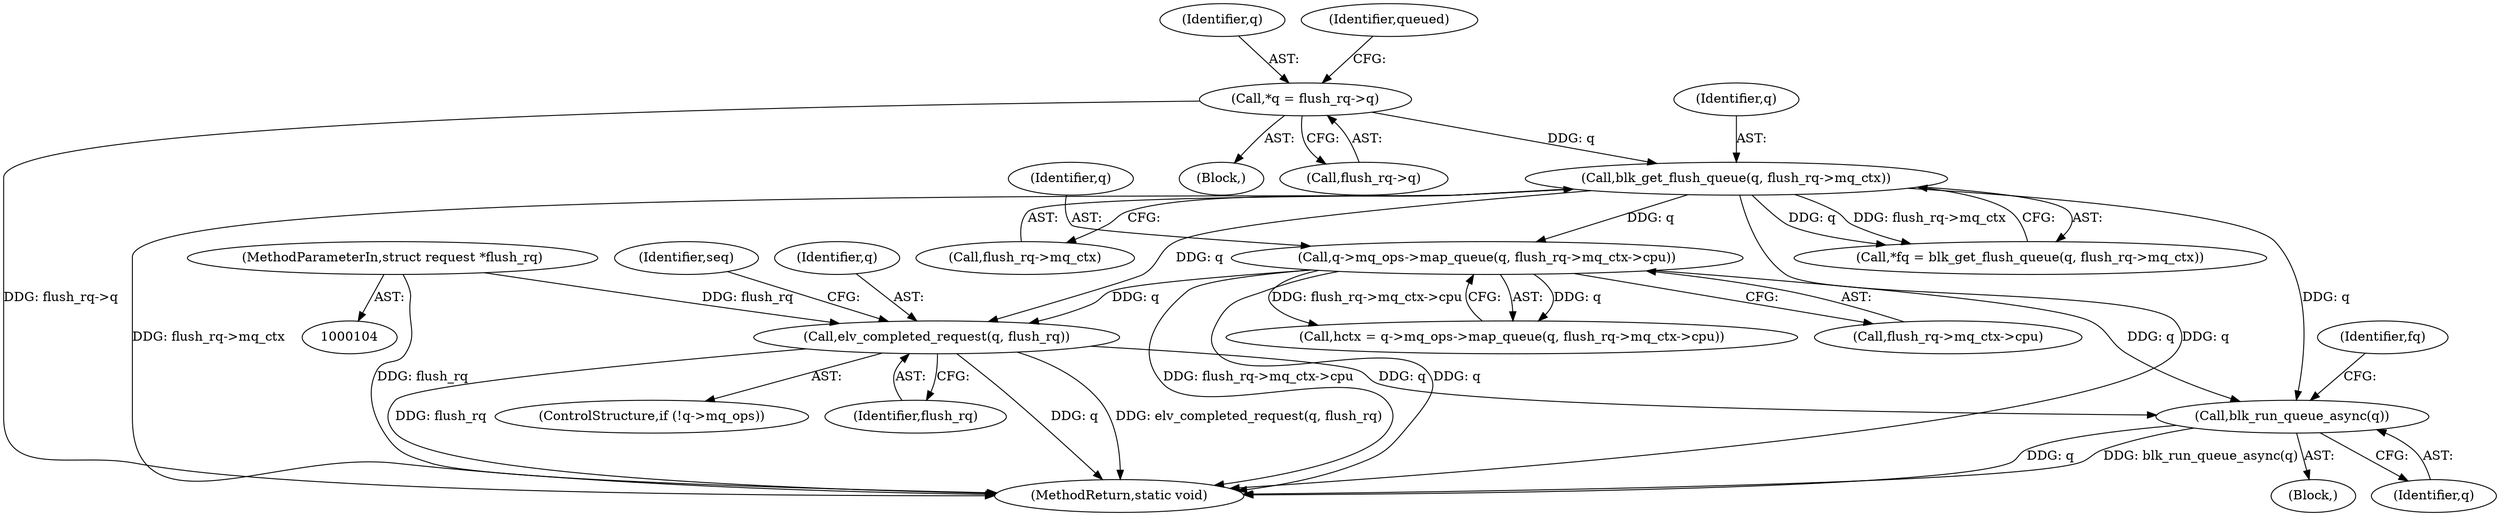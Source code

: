 digraph "0_linux_0048b4837affd153897ed1222283492070027aa9_0@pointer" {
"1000231" [label="(Call,blk_run_queue_async(q))"];
"1000128" [label="(Call,blk_get_flush_queue(q, flush_rq->mq_ctx))"];
"1000109" [label="(Call,*q = flush_rq->q)"];
"1000147" [label="(Call,q->mq_ops->map_queue(q, flush_rq->mq_ctx->cpu))"];
"1000196" [label="(Call,elv_completed_request(q, flush_rq))"];
"1000105" [label="(MethodParameterIn,struct request *flush_rq)"];
"1000110" [label="(Identifier,q)"];
"1000129" [label="(Identifier,q)"];
"1000148" [label="(Identifier,q)"];
"1000117" [label="(Identifier,queued)"];
"1000109" [label="(Call,*q = flush_rq->q)"];
"1000128" [label="(Call,blk_get_flush_queue(q, flush_rq->mq_ctx))"];
"1000147" [label="(Call,q->mq_ops->map_queue(q, flush_rq->mq_ctx->cpu))"];
"1000231" [label="(Call,blk_run_queue_async(q))"];
"1000145" [label="(Call,hctx = q->mq_ops->map_queue(q, flush_rq->mq_ctx->cpu))"];
"1000130" [label="(Call,flush_rq->mq_ctx)"];
"1000202" [label="(Identifier,seq)"];
"1000149" [label="(Call,flush_rq->mq_ctx->cpu)"];
"1000197" [label="(Identifier,q)"];
"1000248" [label="(MethodReturn,static void)"];
"1000196" [label="(Call,elv_completed_request(q, flush_rq))"];
"1000235" [label="(Identifier,fq)"];
"1000191" [label="(ControlStructure,if (!q->mq_ops))"];
"1000107" [label="(Block,)"];
"1000111" [label="(Call,flush_rq->q)"];
"1000226" [label="(Block,)"];
"1000232" [label="(Identifier,q)"];
"1000105" [label="(MethodParameterIn,struct request *flush_rq)"];
"1000198" [label="(Identifier,flush_rq)"];
"1000126" [label="(Call,*fq = blk_get_flush_queue(q, flush_rq->mq_ctx))"];
"1000231" -> "1000226"  [label="AST: "];
"1000231" -> "1000232"  [label="CFG: "];
"1000232" -> "1000231"  [label="AST: "];
"1000235" -> "1000231"  [label="CFG: "];
"1000231" -> "1000248"  [label="DDG: blk_run_queue_async(q)"];
"1000231" -> "1000248"  [label="DDG: q"];
"1000128" -> "1000231"  [label="DDG: q"];
"1000147" -> "1000231"  [label="DDG: q"];
"1000196" -> "1000231"  [label="DDG: q"];
"1000128" -> "1000126"  [label="AST: "];
"1000128" -> "1000130"  [label="CFG: "];
"1000129" -> "1000128"  [label="AST: "];
"1000130" -> "1000128"  [label="AST: "];
"1000126" -> "1000128"  [label="CFG: "];
"1000128" -> "1000248"  [label="DDG: flush_rq->mq_ctx"];
"1000128" -> "1000248"  [label="DDG: q"];
"1000128" -> "1000126"  [label="DDG: q"];
"1000128" -> "1000126"  [label="DDG: flush_rq->mq_ctx"];
"1000109" -> "1000128"  [label="DDG: q"];
"1000128" -> "1000147"  [label="DDG: q"];
"1000128" -> "1000196"  [label="DDG: q"];
"1000109" -> "1000107"  [label="AST: "];
"1000109" -> "1000111"  [label="CFG: "];
"1000110" -> "1000109"  [label="AST: "];
"1000111" -> "1000109"  [label="AST: "];
"1000117" -> "1000109"  [label="CFG: "];
"1000109" -> "1000248"  [label="DDG: flush_rq->q"];
"1000147" -> "1000145"  [label="AST: "];
"1000147" -> "1000149"  [label="CFG: "];
"1000148" -> "1000147"  [label="AST: "];
"1000149" -> "1000147"  [label="AST: "];
"1000145" -> "1000147"  [label="CFG: "];
"1000147" -> "1000248"  [label="DDG: flush_rq->mq_ctx->cpu"];
"1000147" -> "1000248"  [label="DDG: q"];
"1000147" -> "1000145"  [label="DDG: q"];
"1000147" -> "1000145"  [label="DDG: flush_rq->mq_ctx->cpu"];
"1000147" -> "1000196"  [label="DDG: q"];
"1000196" -> "1000191"  [label="AST: "];
"1000196" -> "1000198"  [label="CFG: "];
"1000197" -> "1000196"  [label="AST: "];
"1000198" -> "1000196"  [label="AST: "];
"1000202" -> "1000196"  [label="CFG: "];
"1000196" -> "1000248"  [label="DDG: flush_rq"];
"1000196" -> "1000248"  [label="DDG: q"];
"1000196" -> "1000248"  [label="DDG: elv_completed_request(q, flush_rq)"];
"1000105" -> "1000196"  [label="DDG: flush_rq"];
"1000105" -> "1000104"  [label="AST: "];
"1000105" -> "1000248"  [label="DDG: flush_rq"];
}
